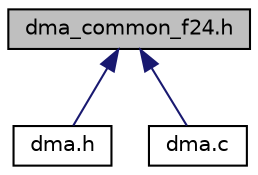 digraph "dma_common_f24.h"
{
  edge [fontname="Helvetica",fontsize="10",labelfontname="Helvetica",labelfontsize="10"];
  node [fontname="Helvetica",fontsize="10",shape=record];
  Node1 [label="dma_common_f24.h",height=0.2,width=0.4,color="black", fillcolor="grey75", style="filled" fontcolor="black"];
  Node1 -> Node2 [dir="back",color="midnightblue",fontsize="10",style="solid",fontname="Helvetica"];
  Node2 [label="dma.h",height=0.2,width=0.4,color="black", fillcolor="white", style="filled",URL="$dma_8h.html"];
  Node1 -> Node3 [dir="back",color="midnightblue",fontsize="10",style="solid",fontname="Helvetica"];
  Node3 [label="dma.c",height=0.2,width=0.4,color="black", fillcolor="white", style="filled",URL="$dma_8c.html"];
}
